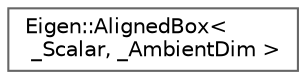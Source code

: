 digraph "类继承关系图"
{
 // LATEX_PDF_SIZE
  bgcolor="transparent";
  edge [fontname=Helvetica,fontsize=10,labelfontname=Helvetica,labelfontsize=10];
  node [fontname=Helvetica,fontsize=10,shape=box,height=0.2,width=0.4];
  rankdir="LR";
  Node0 [id="Node000000",label="Eigen::AlignedBox\<\l _Scalar, _AmbientDim \>",height=0.2,width=0.4,color="grey40", fillcolor="white", style="filled",URL="$class_eigen_1_1_aligned_box.html",tooltip="An axis aligned box"];
}
